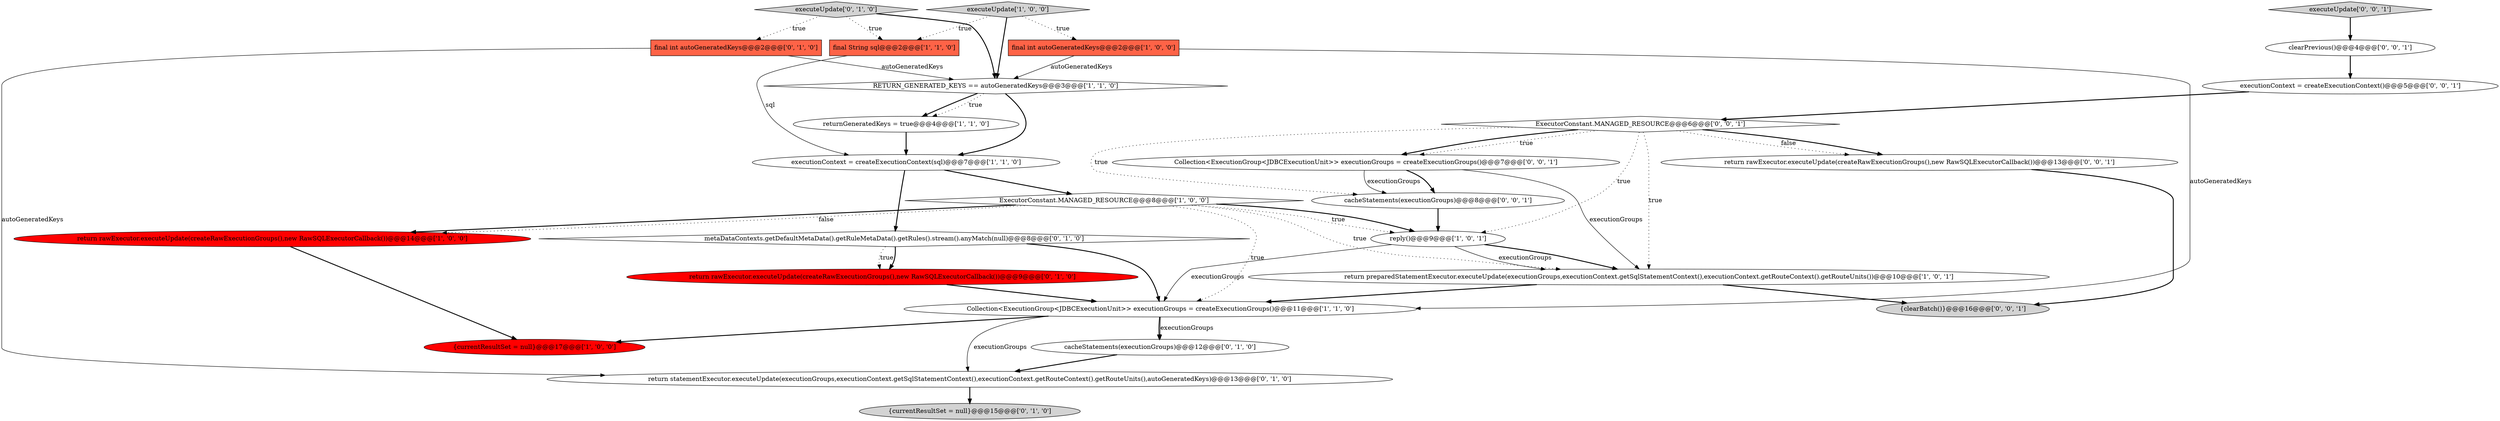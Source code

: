 digraph {
11 [style = filled, label = "final String sql@@@2@@@['1', '1', '0']", fillcolor = tomato, shape = box image = "AAA0AAABBB1BBB"];
1 [style = filled, label = "RETURN_GENERATED_KEYS == autoGeneratedKeys@@@3@@@['1', '1', '0']", fillcolor = white, shape = diamond image = "AAA0AAABBB1BBB"];
20 [style = filled, label = "executionContext = createExecutionContext()@@@5@@@['0', '0', '1']", fillcolor = white, shape = ellipse image = "AAA0AAABBB3BBB"];
12 [style = filled, label = "{currentResultSet = null}@@@15@@@['0', '1', '0']", fillcolor = lightgray, shape = ellipse image = "AAA0AAABBB2BBB"];
23 [style = filled, label = "return rawExecutor.executeUpdate(createRawExecutionGroups(),new RawSQLExecutorCallback())@@@13@@@['0', '0', '1']", fillcolor = white, shape = ellipse image = "AAA0AAABBB3BBB"];
17 [style = filled, label = "return rawExecutor.executeUpdate(createRawExecutionGroups(),new RawSQLExecutorCallback())@@@9@@@['0', '1', '0']", fillcolor = red, shape = ellipse image = "AAA1AAABBB2BBB"];
16 [style = filled, label = "executeUpdate['0', '1', '0']", fillcolor = lightgray, shape = diamond image = "AAA0AAABBB2BBB"];
3 [style = filled, label = "ExecutorConstant.MANAGED_RESOURCE@@@8@@@['1', '0', '0']", fillcolor = white, shape = diamond image = "AAA0AAABBB1BBB"];
5 [style = filled, label = "{currentResultSet = null}@@@17@@@['1', '0', '0']", fillcolor = red, shape = ellipse image = "AAA1AAABBB1BBB"];
21 [style = filled, label = "{clearBatch()}@@@16@@@['0', '0', '1']", fillcolor = lightgray, shape = ellipse image = "AAA0AAABBB3BBB"];
9 [style = filled, label = "final int autoGeneratedKeys@@@2@@@['1', '0', '0']", fillcolor = tomato, shape = box image = "AAA0AAABBB1BBB"];
15 [style = filled, label = "cacheStatements(executionGroups)@@@12@@@['0', '1', '0']", fillcolor = white, shape = ellipse image = "AAA0AAABBB2BBB"];
7 [style = filled, label = "executionContext = createExecutionContext(sql)@@@7@@@['1', '1', '0']", fillcolor = white, shape = ellipse image = "AAA0AAABBB1BBB"];
14 [style = filled, label = "return statementExecutor.executeUpdate(executionGroups,executionContext.getSqlStatementContext(),executionContext.getRouteContext().getRouteUnits(),autoGeneratedKeys)@@@13@@@['0', '1', '0']", fillcolor = white, shape = ellipse image = "AAA0AAABBB2BBB"];
25 [style = filled, label = "cacheStatements(executionGroups)@@@8@@@['0', '0', '1']", fillcolor = white, shape = ellipse image = "AAA0AAABBB3BBB"];
24 [style = filled, label = "clearPrevious()@@@4@@@['0', '0', '1']", fillcolor = white, shape = ellipse image = "AAA0AAABBB3BBB"];
2 [style = filled, label = "return preparedStatementExecutor.executeUpdate(executionGroups,executionContext.getSqlStatementContext(),executionContext.getRouteContext().getRouteUnits())@@@10@@@['1', '0', '1']", fillcolor = white, shape = ellipse image = "AAA0AAABBB1BBB"];
8 [style = filled, label = "reply()@@@9@@@['1', '0', '1']", fillcolor = white, shape = ellipse image = "AAA0AAABBB1BBB"];
0 [style = filled, label = "returnGeneratedKeys = true@@@4@@@['1', '1', '0']", fillcolor = white, shape = ellipse image = "AAA0AAABBB1BBB"];
10 [style = filled, label = "return rawExecutor.executeUpdate(createRawExecutionGroups(),new RawSQLExecutorCallback())@@@14@@@['1', '0', '0']", fillcolor = red, shape = ellipse image = "AAA1AAABBB1BBB"];
22 [style = filled, label = "Collection<ExecutionGroup<JDBCExecutionUnit>> executionGroups = createExecutionGroups()@@@7@@@['0', '0', '1']", fillcolor = white, shape = ellipse image = "AAA0AAABBB3BBB"];
13 [style = filled, label = "metaDataContexts.getDefaultMetaData().getRuleMetaData().getRules().stream().anyMatch(null)@@@8@@@['0', '1', '0']", fillcolor = white, shape = diamond image = "AAA0AAABBB2BBB"];
18 [style = filled, label = "final int autoGeneratedKeys@@@2@@@['0', '1', '0']", fillcolor = tomato, shape = box image = "AAA0AAABBB2BBB"];
6 [style = filled, label = "executeUpdate['1', '0', '0']", fillcolor = lightgray, shape = diamond image = "AAA0AAABBB1BBB"];
26 [style = filled, label = "ExecutorConstant.MANAGED_RESOURCE@@@6@@@['0', '0', '1']", fillcolor = white, shape = diamond image = "AAA0AAABBB3BBB"];
4 [style = filled, label = "Collection<ExecutionGroup<JDBCExecutionUnit>> executionGroups = createExecutionGroups()@@@11@@@['1', '1', '0']", fillcolor = white, shape = ellipse image = "AAA0AAABBB1BBB"];
19 [style = filled, label = "executeUpdate['0', '0', '1']", fillcolor = lightgray, shape = diamond image = "AAA0AAABBB3BBB"];
7->13 [style = bold, label=""];
13->17 [style = dotted, label="true"];
22->25 [style = bold, label=""];
26->8 [style = dotted, label="true"];
8->4 [style = solid, label="executionGroups"];
15->14 [style = bold, label=""];
8->2 [style = solid, label="executionGroups"];
26->25 [style = dotted, label="true"];
26->2 [style = dotted, label="true"];
20->26 [style = bold, label=""];
4->15 [style = bold, label=""];
18->14 [style = solid, label="autoGeneratedKeys"];
22->25 [style = solid, label="executionGroups"];
3->4 [style = dotted, label="true"];
1->0 [style = bold, label=""];
4->14 [style = solid, label="executionGroups"];
26->22 [style = dotted, label="true"];
26->23 [style = dotted, label="false"];
2->4 [style = bold, label=""];
1->7 [style = bold, label=""];
7->3 [style = bold, label=""];
26->22 [style = bold, label=""];
0->7 [style = bold, label=""];
18->1 [style = solid, label="autoGeneratedKeys"];
24->20 [style = bold, label=""];
19->24 [style = bold, label=""];
3->10 [style = bold, label=""];
6->1 [style = bold, label=""];
3->10 [style = dotted, label="false"];
13->17 [style = bold, label=""];
10->5 [style = bold, label=""];
11->7 [style = solid, label="sql"];
9->1 [style = solid, label="autoGeneratedKeys"];
8->2 [style = bold, label=""];
6->9 [style = dotted, label="true"];
16->1 [style = bold, label=""];
23->21 [style = bold, label=""];
4->15 [style = solid, label="executionGroups"];
2->21 [style = bold, label=""];
3->8 [style = bold, label=""];
14->12 [style = bold, label=""];
26->23 [style = bold, label=""];
25->8 [style = bold, label=""];
1->0 [style = dotted, label="true"];
6->11 [style = dotted, label="true"];
22->2 [style = solid, label="executionGroups"];
9->4 [style = solid, label="autoGeneratedKeys"];
3->8 [style = dotted, label="true"];
16->11 [style = dotted, label="true"];
4->5 [style = bold, label=""];
17->4 [style = bold, label=""];
3->2 [style = dotted, label="true"];
13->4 [style = bold, label=""];
16->18 [style = dotted, label="true"];
}
